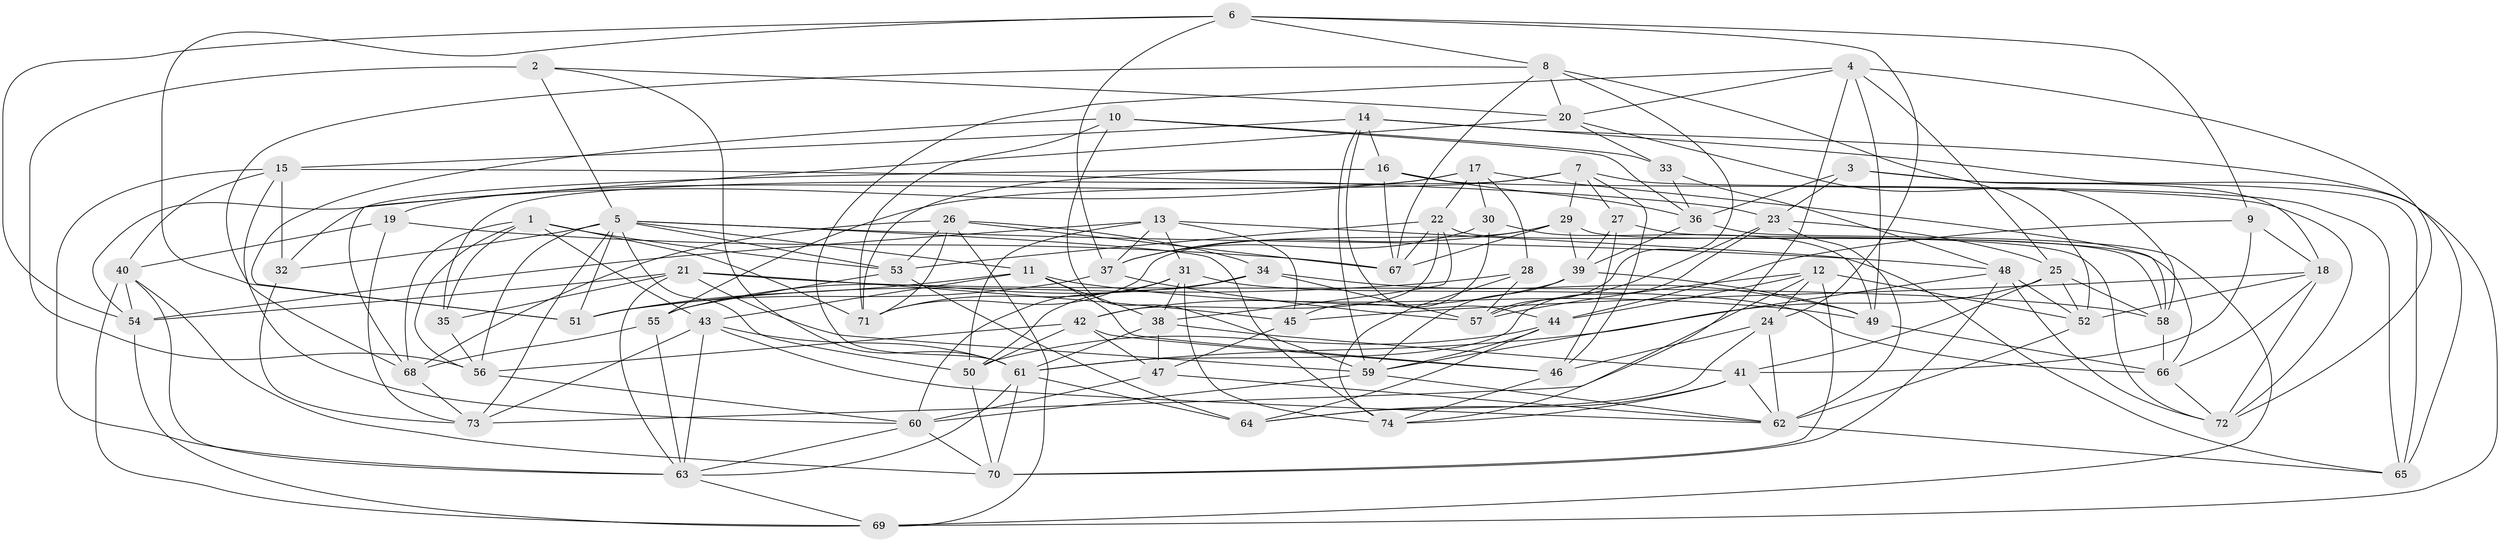 // original degree distribution, {4: 1.0}
// Generated by graph-tools (version 1.1) at 2025/26/03/09/25 03:26:52]
// undirected, 74 vertices, 215 edges
graph export_dot {
graph [start="1"]
  node [color=gray90,style=filled];
  1;
  2;
  3;
  4;
  5;
  6;
  7;
  8;
  9;
  10;
  11;
  12;
  13;
  14;
  15;
  16;
  17;
  18;
  19;
  20;
  21;
  22;
  23;
  24;
  25;
  26;
  27;
  28;
  29;
  30;
  31;
  32;
  33;
  34;
  35;
  36;
  37;
  38;
  39;
  40;
  41;
  42;
  43;
  44;
  45;
  46;
  47;
  48;
  49;
  50;
  51;
  52;
  53;
  54;
  55;
  56;
  57;
  58;
  59;
  60;
  61;
  62;
  63;
  64;
  65;
  66;
  67;
  68;
  69;
  70;
  71;
  72;
  73;
  74;
  1 -- 35 [weight=1.0];
  1 -- 43 [weight=1.0];
  1 -- 53 [weight=1.0];
  1 -- 56 [weight=1.0];
  1 -- 68 [weight=1.0];
  1 -- 71 [weight=1.0];
  2 -- 5 [weight=1.0];
  2 -- 20 [weight=1.0];
  2 -- 56 [weight=1.0];
  2 -- 61 [weight=1.0];
  3 -- 18 [weight=1.0];
  3 -- 23 [weight=1.0];
  3 -- 36 [weight=1.0];
  3 -- 65 [weight=1.0];
  4 -- 20 [weight=1.0];
  4 -- 25 [weight=1.0];
  4 -- 49 [weight=1.0];
  4 -- 61 [weight=1.0];
  4 -- 72 [weight=1.0];
  4 -- 74 [weight=1.0];
  5 -- 11 [weight=1.0];
  5 -- 32 [weight=1.0];
  5 -- 48 [weight=1.0];
  5 -- 50 [weight=1.0];
  5 -- 51 [weight=1.0];
  5 -- 53 [weight=1.0];
  5 -- 56 [weight=1.0];
  5 -- 73 [weight=1.0];
  5 -- 74 [weight=1.0];
  6 -- 8 [weight=1.0];
  6 -- 9 [weight=1.0];
  6 -- 24 [weight=1.0];
  6 -- 37 [weight=1.0];
  6 -- 51 [weight=1.0];
  6 -- 54 [weight=1.0];
  7 -- 27 [weight=1.0];
  7 -- 29 [weight=1.0];
  7 -- 35 [weight=1.0];
  7 -- 46 [weight=1.0];
  7 -- 55 [weight=1.0];
  7 -- 65 [weight=1.0];
  8 -- 20 [weight=1.0];
  8 -- 52 [weight=1.0];
  8 -- 57 [weight=1.0];
  8 -- 67 [weight=1.0];
  8 -- 68 [weight=1.0];
  9 -- 18 [weight=1.0];
  9 -- 41 [weight=1.0];
  9 -- 44 [weight=1.0];
  10 -- 33 [weight=1.0];
  10 -- 36 [weight=1.0];
  10 -- 51 [weight=1.0];
  10 -- 59 [weight=2.0];
  10 -- 71 [weight=1.0];
  11 -- 38 [weight=1.0];
  11 -- 43 [weight=1.0];
  11 -- 46 [weight=1.0];
  11 -- 49 [weight=1.0];
  11 -- 51 [weight=1.0];
  12 -- 24 [weight=1.0];
  12 -- 44 [weight=1.0];
  12 -- 52 [weight=1.0];
  12 -- 57 [weight=1.0];
  12 -- 70 [weight=1.0];
  12 -- 73 [weight=1.0];
  13 -- 31 [weight=1.0];
  13 -- 37 [weight=1.0];
  13 -- 45 [weight=1.0];
  13 -- 50 [weight=1.0];
  13 -- 54 [weight=1.0];
  13 -- 65 [weight=1.0];
  14 -- 15 [weight=1.0];
  14 -- 16 [weight=1.0];
  14 -- 44 [weight=1.0];
  14 -- 59 [weight=1.0];
  14 -- 65 [weight=1.0];
  14 -- 69 [weight=1.0];
  15 -- 23 [weight=1.0];
  15 -- 32 [weight=1.0];
  15 -- 40 [weight=1.0];
  15 -- 60 [weight=1.0];
  15 -- 63 [weight=1.0];
  16 -- 32 [weight=1.0];
  16 -- 36 [weight=1.0];
  16 -- 67 [weight=1.0];
  16 -- 71 [weight=1.0];
  16 -- 72 [weight=1.0];
  17 -- 19 [weight=1.0];
  17 -- 22 [weight=1.0];
  17 -- 28 [weight=1.0];
  17 -- 30 [weight=1.0];
  17 -- 54 [weight=1.0];
  17 -- 58 [weight=1.0];
  18 -- 45 [weight=1.0];
  18 -- 52 [weight=1.0];
  18 -- 66 [weight=1.0];
  18 -- 72 [weight=1.0];
  19 -- 40 [weight=1.0];
  19 -- 67 [weight=1.0];
  19 -- 73 [weight=1.0];
  20 -- 33 [weight=1.0];
  20 -- 58 [weight=1.0];
  20 -- 68 [weight=1.0];
  21 -- 35 [weight=1.0];
  21 -- 45 [weight=1.0];
  21 -- 54 [weight=1.0];
  21 -- 58 [weight=1.0];
  21 -- 59 [weight=1.0];
  21 -- 63 [weight=1.0];
  22 -- 38 [weight=1.0];
  22 -- 42 [weight=1.0];
  22 -- 53 [weight=1.0];
  22 -- 67 [weight=1.0];
  22 -- 72 [weight=1.0];
  23 -- 25 [weight=1.0];
  23 -- 57 [weight=1.0];
  23 -- 61 [weight=1.0];
  23 -- 62 [weight=1.0];
  24 -- 46 [weight=1.0];
  24 -- 62 [weight=2.0];
  24 -- 64 [weight=1.0];
  25 -- 41 [weight=1.0];
  25 -- 52 [weight=1.0];
  25 -- 58 [weight=1.0];
  25 -- 61 [weight=1.0];
  26 -- 34 [weight=1.0];
  26 -- 53 [weight=1.0];
  26 -- 67 [weight=1.0];
  26 -- 68 [weight=1.0];
  26 -- 69 [weight=1.0];
  26 -- 71 [weight=1.0];
  27 -- 39 [weight=1.0];
  27 -- 46 [weight=1.0];
  27 -- 66 [weight=1.0];
  28 -- 51 [weight=1.0];
  28 -- 57 [weight=1.0];
  28 -- 74 [weight=1.0];
  29 -- 37 [weight=1.0];
  29 -- 39 [weight=1.0];
  29 -- 58 [weight=1.0];
  29 -- 67 [weight=1.0];
  29 -- 71 [weight=1.0];
  30 -- 37 [weight=1.0];
  30 -- 45 [weight=1.0];
  30 -- 49 [weight=1.0];
  31 -- 38 [weight=1.0];
  31 -- 60 [weight=1.0];
  31 -- 66 [weight=1.0];
  31 -- 71 [weight=1.0];
  31 -- 74 [weight=1.0];
  32 -- 73 [weight=1.0];
  33 -- 36 [weight=1.0];
  33 -- 48 [weight=1.0];
  34 -- 49 [weight=1.0];
  34 -- 50 [weight=1.0];
  34 -- 55 [weight=2.0];
  34 -- 57 [weight=1.0];
  35 -- 56 [weight=1.0];
  36 -- 39 [weight=1.0];
  36 -- 69 [weight=1.0];
  37 -- 51 [weight=1.0];
  37 -- 57 [weight=1.0];
  38 -- 41 [weight=1.0];
  38 -- 47 [weight=1.0];
  38 -- 61 [weight=1.0];
  39 -- 42 [weight=1.0];
  39 -- 49 [weight=1.0];
  39 -- 59 [weight=1.0];
  40 -- 54 [weight=1.0];
  40 -- 63 [weight=1.0];
  40 -- 69 [weight=1.0];
  40 -- 70 [weight=1.0];
  41 -- 62 [weight=1.0];
  41 -- 64 [weight=1.0];
  41 -- 74 [weight=1.0];
  42 -- 46 [weight=1.0];
  42 -- 47 [weight=1.0];
  42 -- 50 [weight=1.0];
  42 -- 56 [weight=1.0];
  43 -- 61 [weight=1.0];
  43 -- 62 [weight=1.0];
  43 -- 63 [weight=1.0];
  43 -- 73 [weight=1.0];
  44 -- 50 [weight=1.0];
  44 -- 59 [weight=1.0];
  44 -- 64 [weight=1.0];
  45 -- 47 [weight=2.0];
  46 -- 74 [weight=1.0];
  47 -- 60 [weight=1.0];
  47 -- 62 [weight=1.0];
  48 -- 52 [weight=1.0];
  48 -- 59 [weight=1.0];
  48 -- 70 [weight=1.0];
  48 -- 72 [weight=1.0];
  49 -- 66 [weight=1.0];
  50 -- 70 [weight=1.0];
  52 -- 62 [weight=1.0];
  53 -- 55 [weight=1.0];
  53 -- 64 [weight=1.0];
  54 -- 69 [weight=1.0];
  55 -- 63 [weight=1.0];
  55 -- 68 [weight=1.0];
  56 -- 60 [weight=1.0];
  58 -- 66 [weight=1.0];
  59 -- 60 [weight=2.0];
  59 -- 62 [weight=1.0];
  60 -- 63 [weight=1.0];
  60 -- 70 [weight=1.0];
  61 -- 63 [weight=1.0];
  61 -- 64 [weight=2.0];
  61 -- 70 [weight=1.0];
  62 -- 65 [weight=2.0];
  63 -- 69 [weight=1.0];
  66 -- 72 [weight=1.0];
  68 -- 73 [weight=1.0];
}
